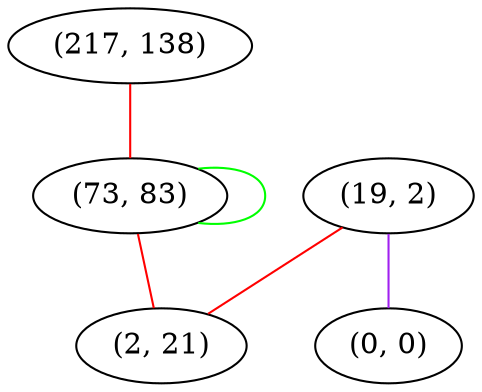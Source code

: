 graph "" {
"(217, 138)";
"(19, 2)";
"(73, 83)";
"(2, 21)";
"(0, 0)";
"(217, 138)" -- "(73, 83)"  [color=red, key=0, weight=1];
"(19, 2)" -- "(2, 21)"  [color=red, key=0, weight=1];
"(19, 2)" -- "(0, 0)"  [color=purple, key=0, weight=4];
"(73, 83)" -- "(2, 21)"  [color=red, key=0, weight=1];
"(73, 83)" -- "(73, 83)"  [color=green, key=0, weight=2];
}
